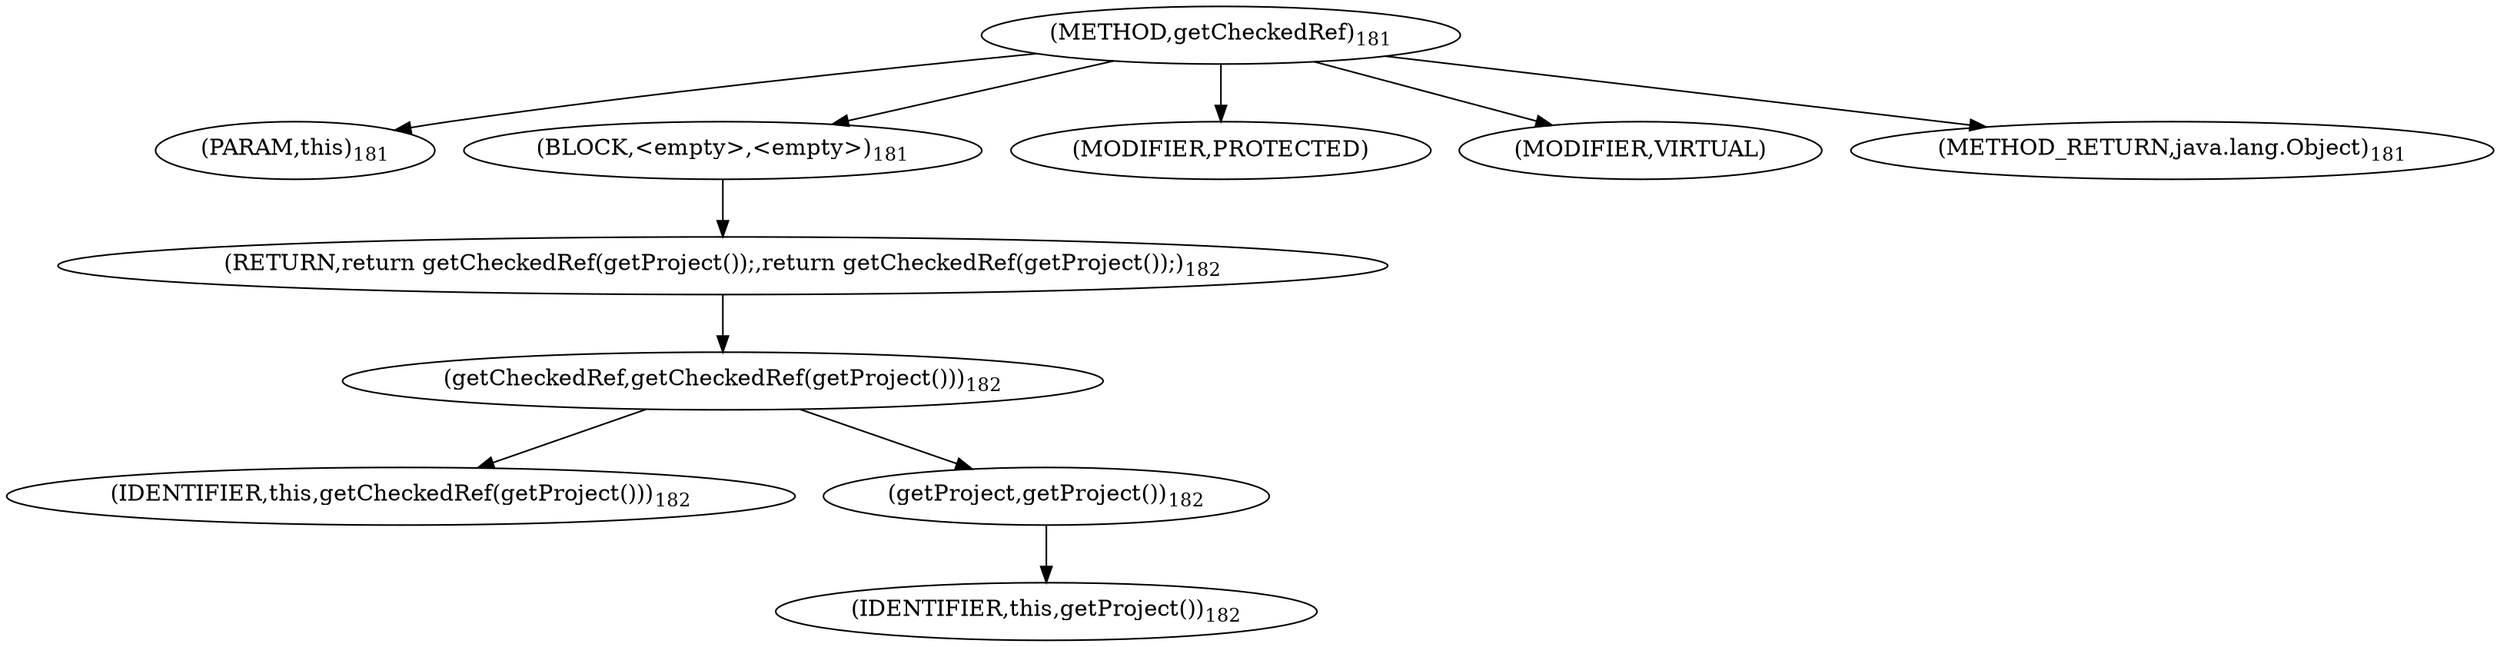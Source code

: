 digraph "getCheckedRef" {  
"215" [label = <(METHOD,getCheckedRef)<SUB>181</SUB>> ]
"19" [label = <(PARAM,this)<SUB>181</SUB>> ]
"216" [label = <(BLOCK,&lt;empty&gt;,&lt;empty&gt;)<SUB>181</SUB>> ]
"217" [label = <(RETURN,return getCheckedRef(getProject());,return getCheckedRef(getProject());)<SUB>182</SUB>> ]
"218" [label = <(getCheckedRef,getCheckedRef(getProject()))<SUB>182</SUB>> ]
"20" [label = <(IDENTIFIER,this,getCheckedRef(getProject()))<SUB>182</SUB>> ]
"219" [label = <(getProject,getProject())<SUB>182</SUB>> ]
"18" [label = <(IDENTIFIER,this,getProject())<SUB>182</SUB>> ]
"220" [label = <(MODIFIER,PROTECTED)> ]
"221" [label = <(MODIFIER,VIRTUAL)> ]
"222" [label = <(METHOD_RETURN,java.lang.Object)<SUB>181</SUB>> ]
  "215" -> "19" 
  "215" -> "216" 
  "215" -> "220" 
  "215" -> "221" 
  "215" -> "222" 
  "216" -> "217" 
  "217" -> "218" 
  "218" -> "20" 
  "218" -> "219" 
  "219" -> "18" 
}
